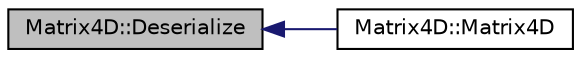 digraph "Matrix4D::Deserialize"
{
  edge [fontname="Helvetica",fontsize="10",labelfontname="Helvetica",labelfontsize="10"];
  node [fontname="Helvetica",fontsize="10",shape=record];
  rankdir="LR";
  Node1 [label="Matrix4D::Deserialize",height=0.2,width=0.4,color="black", fillcolor="grey75", style="filled", fontcolor="black"];
  Node1 -> Node2 [dir="back",color="midnightblue",fontsize="10",style="solid"];
  Node2 [label="Matrix4D::Matrix4D",height=0.2,width=0.4,color="black", fillcolor="white", style="filled",URL="$class_matrix4_d.html#a05f6e88624c8cf8bfff8f854005588b3"];
}
